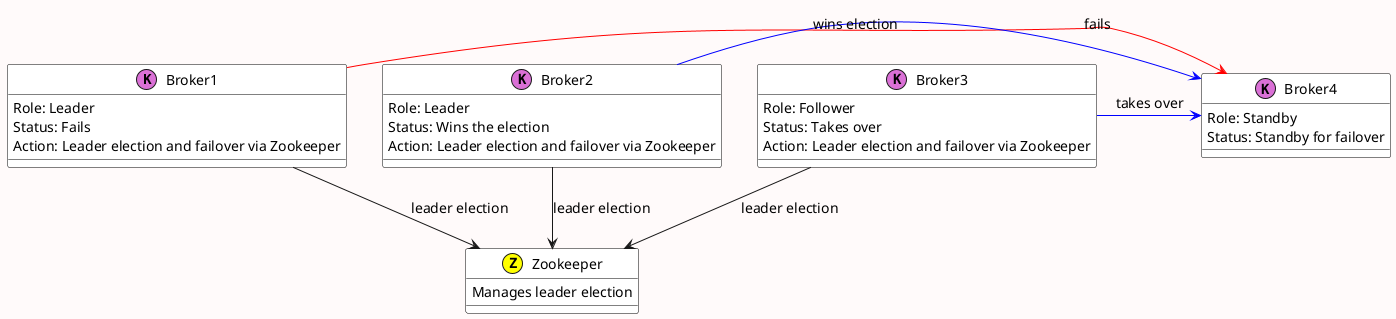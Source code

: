 @startuml
skinparam backgroundColor #FFFAFA
skinparam defaultFontName Arial
skinparam defaultFontSize 14
skinparam class {
    BackgroundColor white
    BorderColor black
    FontSize 14
}

class Broker1 << (K,orchid) >> {
    Role: Leader
    Status: Fails
    Action: Leader election and failover via Zookeeper
}
class Broker2 << (K,orchid) >> {
    Role: Leader
    Status: Wins the election
    Action: Leader election and failover via Zookeeper
}
class Broker3 << (K,orchid) >> {
    Role: Follower
    Status: Takes over
    Action: Leader election and failover via Zookeeper
}
class Broker4 << (K,orchid) >> {
    Role: Standby
    Status: Standby for failover
}
class Zookeeper << (Z,yellow) >> {
    Manages leader election
}

Broker1 --> Zookeeper : leader election
Broker2 --> Zookeeper : leader election
Broker3 --> Zookeeper : leader election

Broker1 -[#red]> Broker4 : fails
Broker2 -[#blue]> Broker4 : wins election
Broker3 -[#blue]> Broker4 : takes over

@enduml
